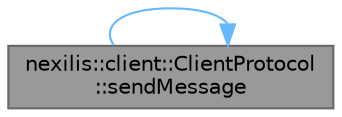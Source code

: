 digraph "nexilis::client::ClientProtocol::sendMessage"
{
 // LATEX_PDF_SIZE
  bgcolor="transparent";
  edge [fontname=Helvetica,fontsize=10,labelfontname=Helvetica,labelfontsize=10];
  node [fontname=Helvetica,fontsize=10,shape=box,height=0.2,width=0.4];
  rankdir="LR";
  Node1 [id="Node000001",label="nexilis::client::ClientProtocol\l::sendMessage",height=0.2,width=0.4,color="gray40", fillcolor="grey60", style="filled", fontcolor="black",tooltip="Send nexilis message with callback."];
  Node1 -> Node1 [id="edge1_Node000001_Node000001",color="steelblue1",style="solid",tooltip=" "];
}
